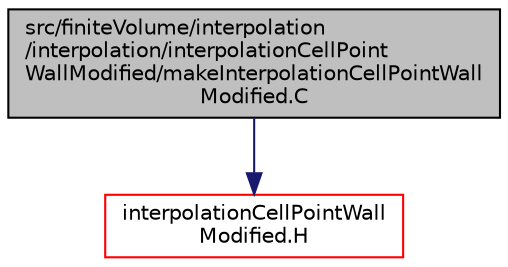 digraph "src/finiteVolume/interpolation/interpolation/interpolationCellPointWallModified/makeInterpolationCellPointWallModified.C"
{
  bgcolor="transparent";
  edge [fontname="Helvetica",fontsize="10",labelfontname="Helvetica",labelfontsize="10"];
  node [fontname="Helvetica",fontsize="10",shape=record];
  Node1 [label="src/finiteVolume/interpolation\l/interpolation/interpolationCellPoint\lWallModified/makeInterpolationCellPointWall\lModified.C",height=0.2,width=0.4,color="black", fillcolor="grey75", style="filled", fontcolor="black"];
  Node1 -> Node2 [color="midnightblue",fontsize="10",style="solid",fontname="Helvetica"];
  Node2 [label="interpolationCellPointWall\lModified.H",height=0.2,width=0.4,color="red",URL="$a06156.html"];
}
